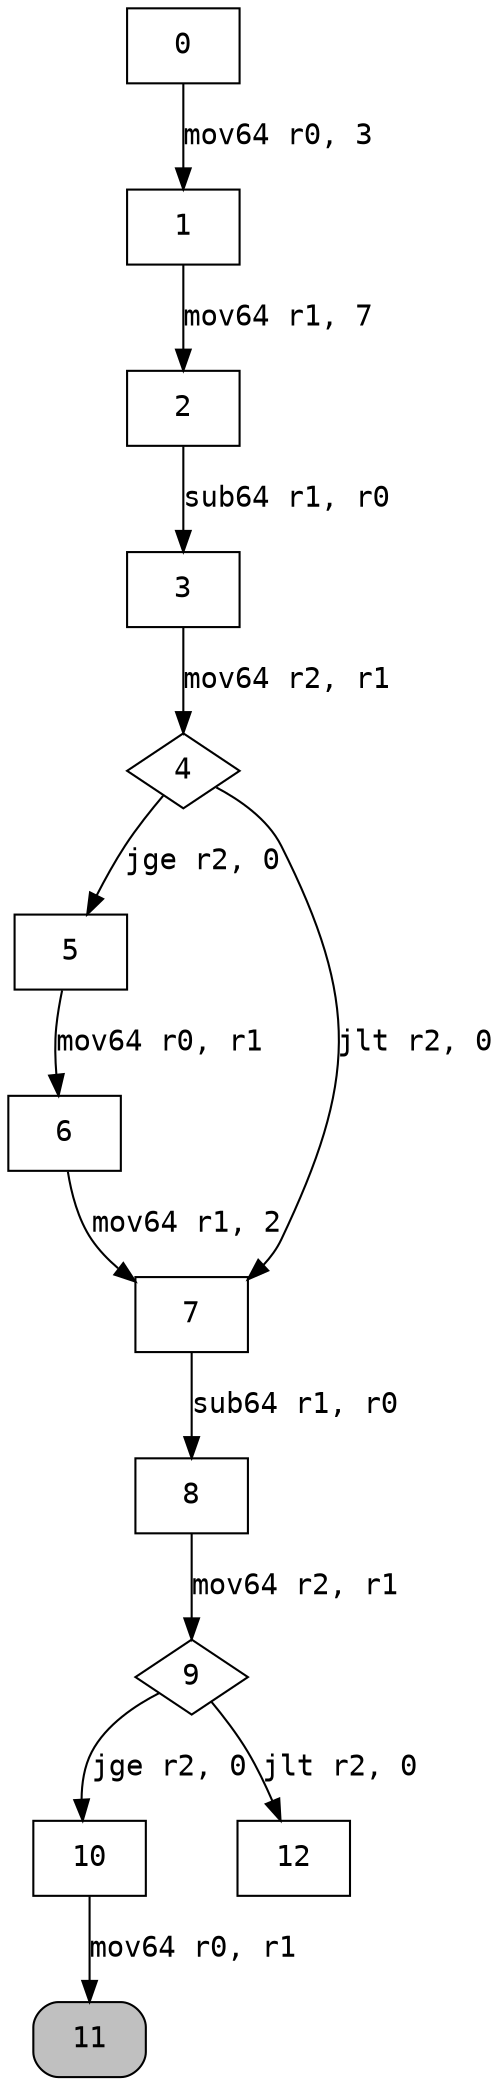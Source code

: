 digraph cfg { 
node [fontname="monospace"];
node [shape=box];
edge [fontname="monospace"];
  0 -> 1 [label="mov64 r0, 3"];
  1 -> 2 [label="mov64 r1, 7"];
  2 -> 3 [label="sub64 r1, r0"];
  3 -> 4 [label="mov64 r2, r1"];
  4 -> 5 [label="jge r2, 0"];
  4 -> 7 [label="jlt r2, 0"];
  5 -> 6 [label="mov64 r0, r1"];
  6 -> 7 [label="mov64 r1, 2"];
  7 -> 8 [label="sub64 r1, r0"];
  8 -> 9 [label="mov64 r2, r1"];
  9 -> 10 [label="jge r2, 0"];
  9 -> 12 [label="jlt r2, 0"];
  10 -> 11 [label="mov64 r0, r1"];
4 [shape=diamond];
9 [shape=diamond];
11 [style="rounded,filled",fillcolor=grey];
}